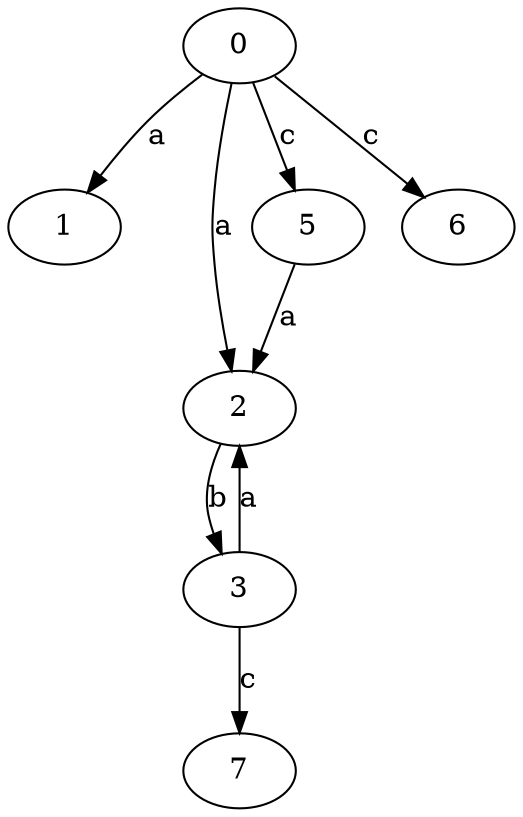 strict digraph  {
0;
1;
2;
3;
5;
6;
7;
0 -> 1  [label=a];
0 -> 2  [label=a];
0 -> 5  [label=c];
0 -> 6  [label=c];
2 -> 3  [label=b];
3 -> 2  [label=a];
3 -> 7  [label=c];
5 -> 2  [label=a];
}
